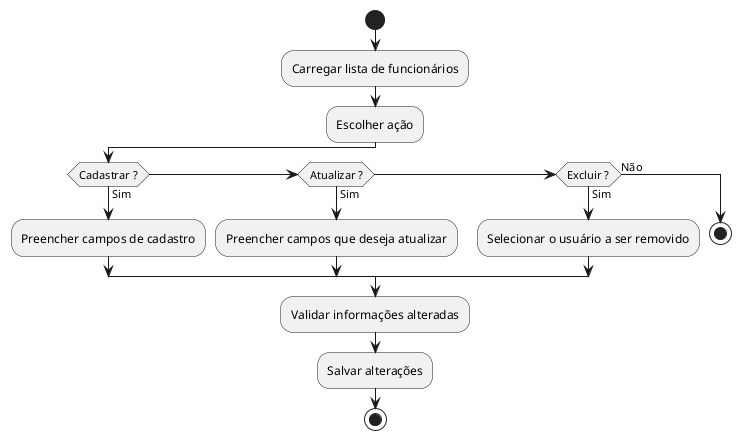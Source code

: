@startuml
start
    :Carregar lista de funcionários;
    :Escolher ação;
    if (Cadastrar ?) then (Sim)
        :Preencher campos de cadastro;
        elseif (Atualizar ?) then (Sim)
            :Preencher campos que deseja atualizar;
        elseif (Excluir ?) then (Sim)
            :Selecionar o usuário a ser removido;
        else (Não)
            stop
    endif
    :Validar informações alteradas;
    :Salvar alterações;
stop
@enduml